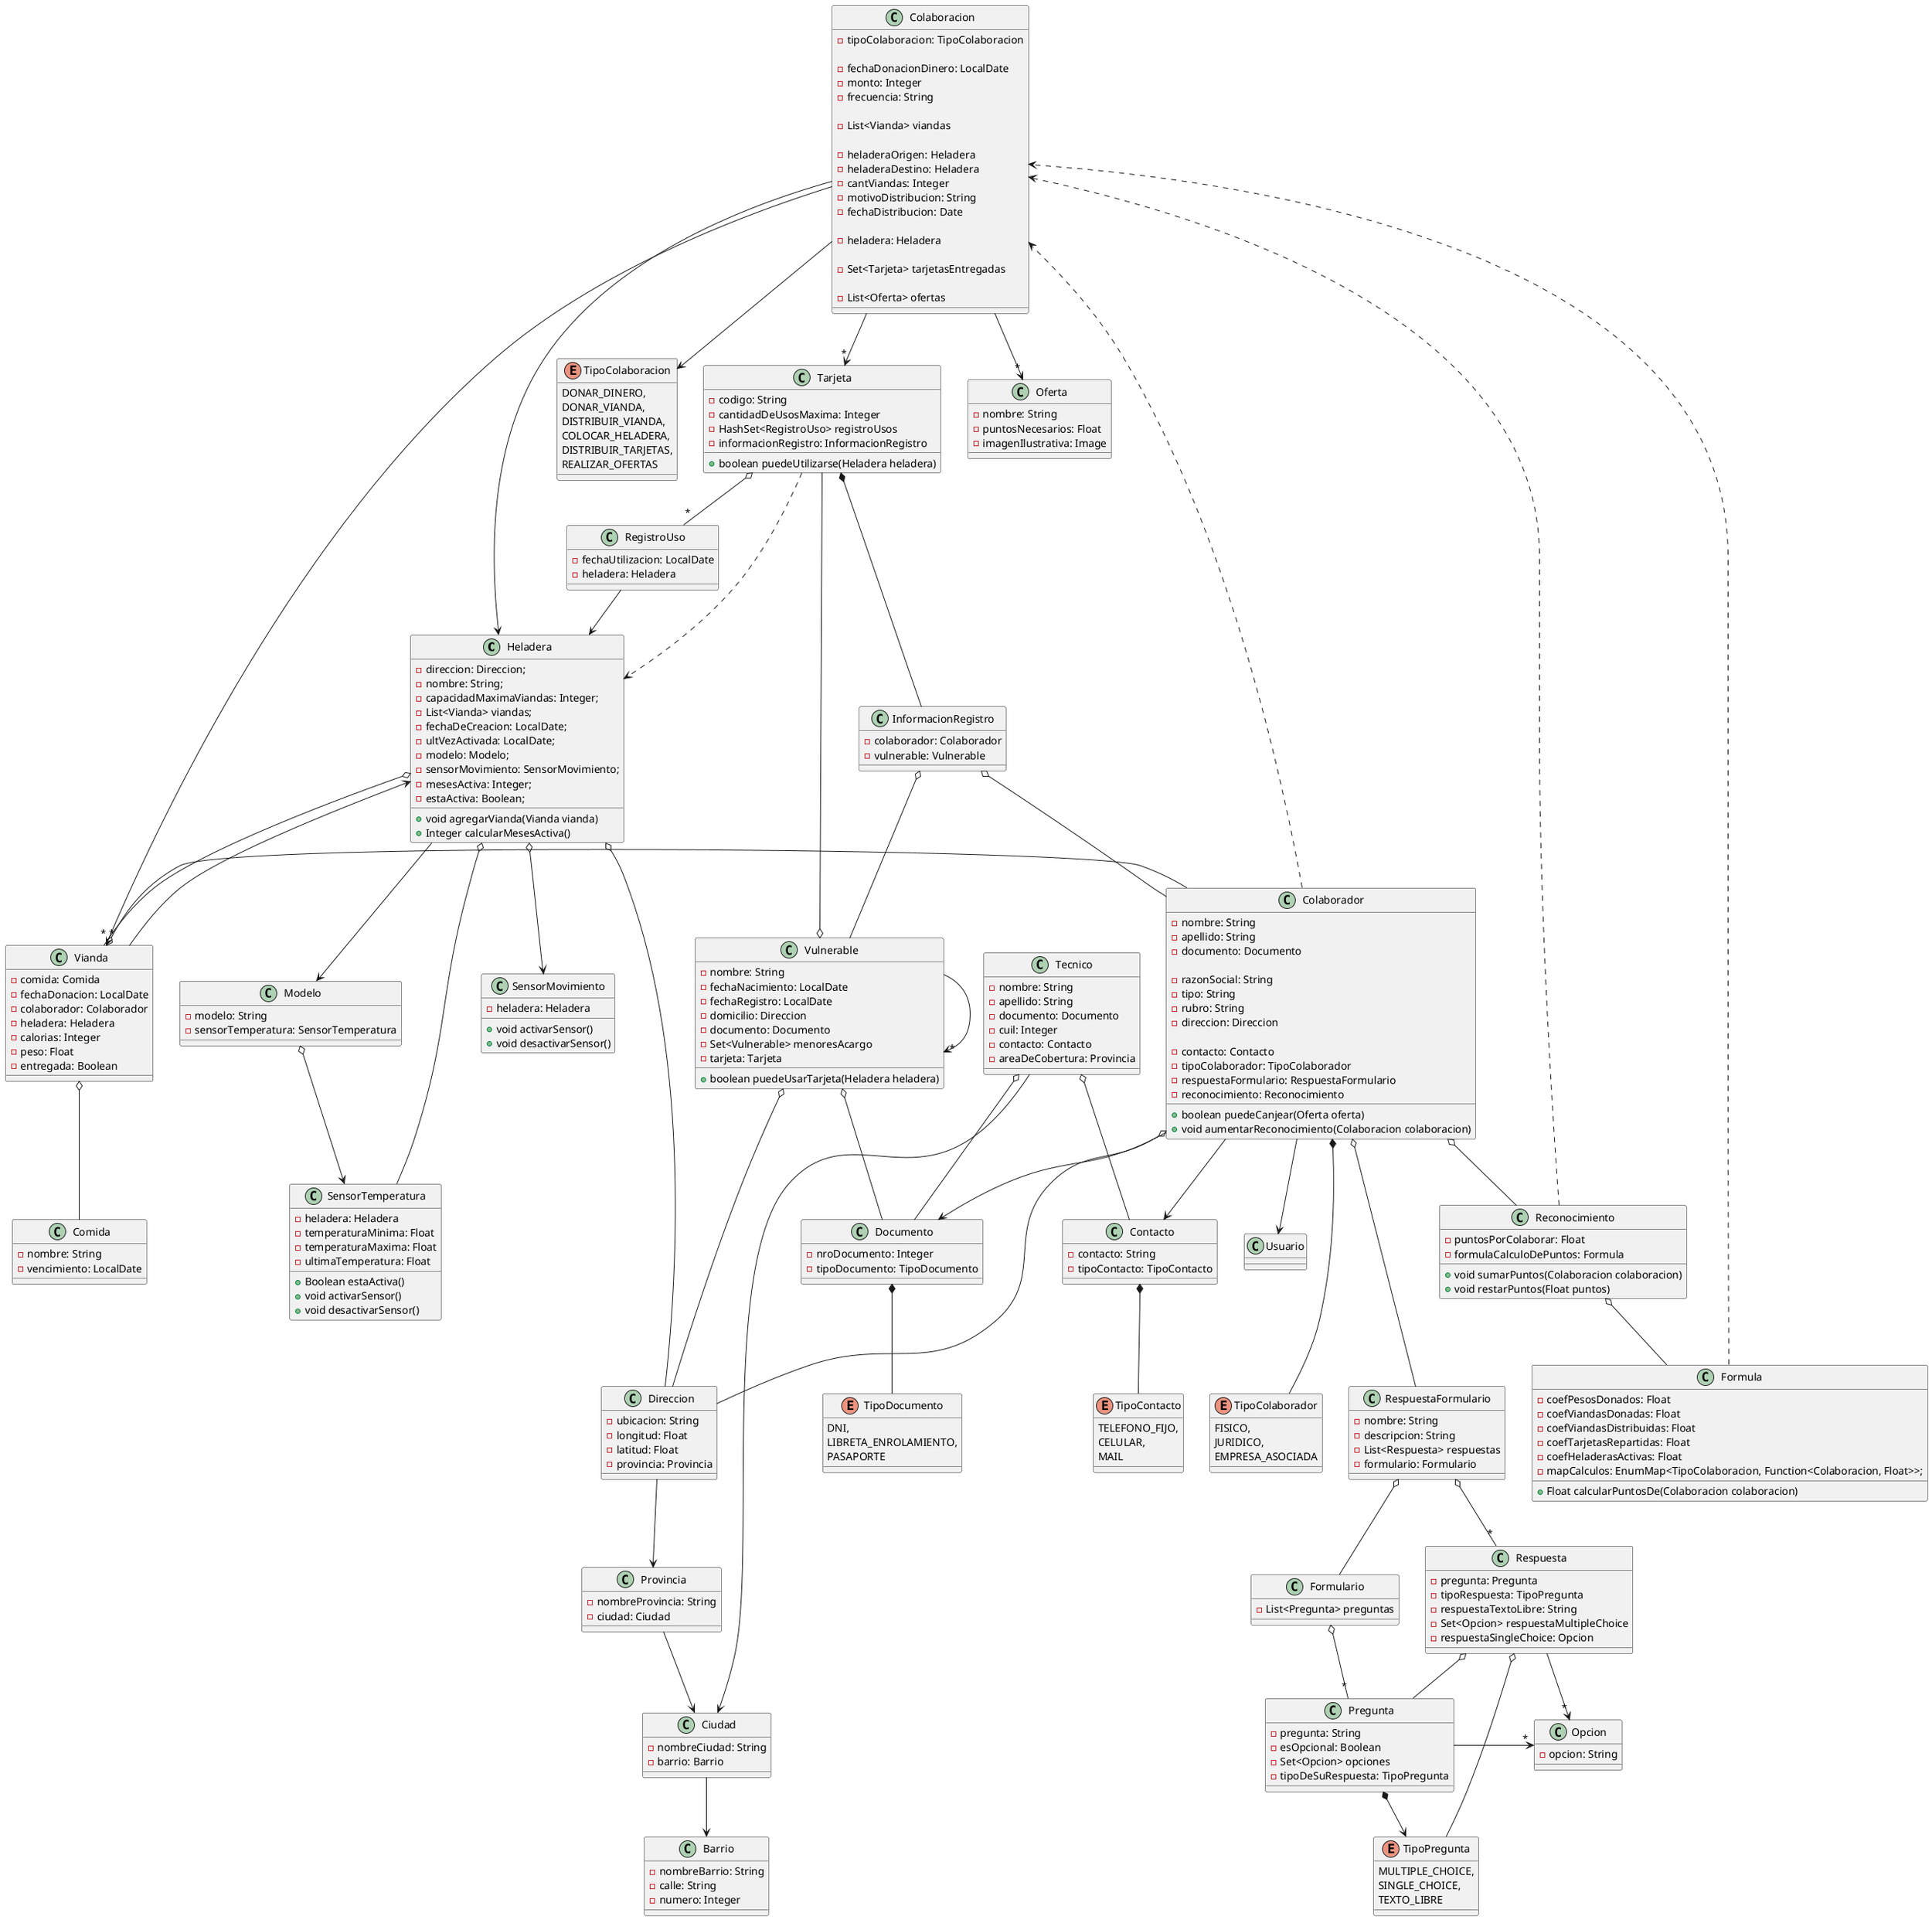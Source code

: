 @startuml
'========================================== Clases de la entrega 1 ============================================='

class Heladera {
    -direccion: Direccion;
    -nombre: String;
    -capacidadMaximaViandas: Integer;
    -List<Vianda> viandas;
    -fechaDeCreacion: LocalDate;
    -ultVezActivada: LocalDate;
    -modelo: Modelo;
    -sensorMovimiento: SensorMovimiento;
    -mesesActiva: Integer;
    -estaActiva: Boolean;

    +void agregarVianda(Vianda vianda)
    +Integer calcularMesesActiva()
}

class Direccion {
    -ubicacion: String
    -longitud: Float
    -latitud: Float
    -provincia: Provincia
}

class Provincia {
    -nombreProvincia: String
    -ciudad: Ciudad
}

class Ciudad {
    -nombreCiudad: String
    -barrio: Barrio
}

class Barrio {
    -nombreBarrio: String
    -calle: String
    -numero: Integer
}

class Vianda {
    -comida: Comida
    -fechaDonacion: LocalDate
    -colaborador: Colaborador
    -heladera: Heladera
    -calorias: Integer
    -peso: Float
    -entregada: Boolean
}

class Comida {
    -nombre: String
    -vencimiento: LocalDate
}

class Vulnerable {
    -nombre: String
    -fechaNacimiento: LocalDate
    -fechaRegistro: LocalDate
    -domicilio: Direccion
    -documento: Documento
    -Set<Vulnerable> menoresAcargo
    -tarjeta: Tarjeta

    +boolean puedeUsarTarjeta(Heladera heladera)
}

class Colaborador{
    'De Persona Fisica'
    -nombre: String
    -apellido: String
    -documento: Documento

    'De Persona Juridica'
    -razonSocial: String
    -tipo: String
    -rubro: String
    -direccion: Direccion

    -contacto: Contacto
    -tipoColaborador: TipoColaborador
    -respuestaFormulario: RespuestaFormulario
    -reconocimiento: Reconocimiento

    +boolean puedeCanjear(Oferta oferta)
    +void aumentarReconocimiento(Colaboracion colaboracion)
}

enum TipoColaborador {
    FISICO,
    JURIDICO,
    EMPRESA_ASOCIADA
}

class Formulario {
    -List<Pregunta> preguntas
}

class RespuestaFormulario {
    -nombre: String
    -descripcion: String
    -List<Respuesta> respuestas
    -formulario: Formulario
}

class Pregunta {
    -pregunta: String
    -esOpcional: Boolean
    -Set<Opcion> opciones
    -tipoDeSuRespuesta: TipoPregunta
}

class Respuesta {
    -pregunta: Pregunta
    -tipoRespuesta: TipoPregunta
    -respuestaTextoLibre: String
    -Set<Opcion> respuestaMultipleChoice
    -respuestaSingleChoice: Opcion
}

class Opcion {
    -opcion: String
}

enum TipoPregunta {
    MULTIPLE_CHOICE,
    SINGLE_CHOICE,
    TEXTO_LIBRE
}

class Colaboracion {
    -tipoColaboracion: TipoColaboracion

    'DONAR_DINERO'
    -fechaDonacionDinero: LocalDate
    -monto: Integer
    -frecuencia: String

    'DONAR_VIANDA'
    -List<Vianda> viandas

    'DISTRIBUIR_VIANDA'
    -heladeraOrigen: Heladera
    -heladeraDestino: Heladera
    -cantViandas: Integer
    -motivoDistribucion: String
    -fechaDistribucion: Date

    'COLOCAR_HELADERA'
    -heladera: Heladera

    'DISTRIBUIR_TARJETAS'
    -Set<Tarjeta> tarjetasEntregadas

    'REALIZAR_OFERTAS'
    -List<Oferta> ofertas

}

enum TipoColaboracion {
    DONAR_DINERO,
    DONAR_VIANDA,
    DISTRIBUIR_VIANDA,
    COLOCAR_HELADERA,
    DISTRIBUIR_TARJETAS,
    REALIZAR_OFERTAS
}

'========================================== Clases de la entrega 2 ============================================='

class Modelo{
    -modelo: String
    -sensorTemperatura: SensorTemperatura
}

class SensorTemperatura {
    -heladera: Heladera
    -temperaturaMinima: Float
    -temperaturaMaxima: Float
    -ultimaTemperatura: Float

    +Boolean estaActiva()
    +void activarSensor()
    +void desactivarSensor()
}

class SensorMovimiento {
    -heladera: Heladera

    +void activarSensor()
    +void desactivarSensor()
}

class Reconocimiento {
    -puntosPorColaborar: Float
    -formulaCalculoDePuntos: Formula

    +void sumarPuntos(Colaboracion colaboracion)
    +void restarPuntos(Float puntos)
}

class Formula {
    -coefPesosDonados: Float
    -coefViandasDonadas: Float
    -coefViandasDistribuidas: Float
    -coefTarjetasRepartidas: Float
    -coefHeladerasActivas: Float
    -mapCalculos: EnumMap<TipoColaboracion, Function<Colaboracion, Float>>;

    +Float calcularPuntosDe(Colaboracion colaboracion)
}

class Tarjeta {
    -codigo: String
    -cantidadDeUsosMaxima: Integer
    -HashSet<RegistroUso> registroUsos
    -informacionRegistro: InformacionRegistro

    +boolean puedeUtilizarse(Heladera heladera)
}

class RegistroUso {
    -fechaUtilizacion: LocalDate
    -heladera: Heladera
}

class InformacionRegistro {
    -colaborador: Colaborador
    -vulnerable: Vulnerable
}

class Tecnico {
    -nombre: String
    -apellido: String
    -documento: Documento
    -cuil: Integer
    -contacto: Contacto
    -areaDeCobertura: Provincia
}

enum TipoDocumento {
    DNI,
    LIBRETA_ENROLAMIENTO,
    PASAPORTE
}

class Oferta {
    -nombre: String
    -puntosNecesarios: Float
    -imagenIlustrativa: Image
}

class Documento {
    -nroDocumento: Integer
    -tipoDocumento: TipoDocumento
}

class Contacto {
    -contacto: String
    -tipoContacto: TipoContacto
}

enum TipoContacto {
    TELEFONO_FIJO,
    CELULAR,
    MAIL
}
'================================================== Relaciones ================================================'

Heladera o--"*" Vianda
Vianda --> Heladera
Colaboracion --> TipoColaboracion
Colaboracion --->"*" Vianda
Colaboracion -> Heladera
Vulnerable ->"*" Vulnerable
Heladera o-- Direccion
Colaborador o--- Direccion
Vianda o-- Comida
Vianda o- Colaborador
Formulario o--"*" Pregunta
RespuestaFormulario o--"*" Respuesta
RespuestaFormulario o-- Formulario
Colaborador o--- RespuestaFormulario
Respuesta -->"*" Opcion
Respuesta o-- Pregunta
Pregunta ->"*" Opcion
Pregunta *--> TipoPregunta
Respuesta o-- TipoPregunta
Direccion --> Provincia
Provincia --> Ciudad
Ciudad --> Barrio
Vulnerable o-- Direccion
Vulnerable o-- Documento
Tecnico o-- Documento
Vulnerable o-- Tarjeta
Tarjeta o--"*" RegistroUso
Tarjeta *-- InformacionRegistro
InformacionRegistro o-- Colaborador
InformacionRegistro o-- Vulnerable
Reconocimiento o-- Formula
Formula ..> Colaboracion
Heladera --> Modelo
Colaborador *--- TipoColaborador
Heladera o--> SensorMovimiento
Colaboracion -->"*" Tarjeta
Modelo o--> SensorTemperatura
Tarjeta ..> Heladera
Heladera o-- SensorTemperatura
Tecnico o-- Contacto
Contacto *-- TipoContacto
Documento *-- TipoDocumento
Tecnico --> Ciudad
RegistroUso --> Heladera
Colaborador o-- Reconocimiento
Reconocimiento ..> Colaboracion
Colaborador ..> Colaboracion
Colaborador --> Contacto
Colaboracion -->"*" Oferta
Colaborador --> Usuario
Colaborador --> Documento

@enduml